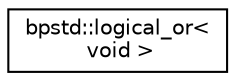 digraph "Graphical Class Hierarchy"
{
 // LATEX_PDF_SIZE
  edge [fontname="Helvetica",fontsize="10",labelfontname="Helvetica",labelfontsize="10"];
  node [fontname="Helvetica",fontsize="10",shape=record];
  rankdir="LR";
  Node0 [label="bpstd::logical_or\<\l void \>",height=0.2,width=0.4,color="black", fillcolor="white", style="filled",URL="$d0/d98/structbpstd_1_1logical__or_3_01void_01_4.html",tooltip=" "];
}
